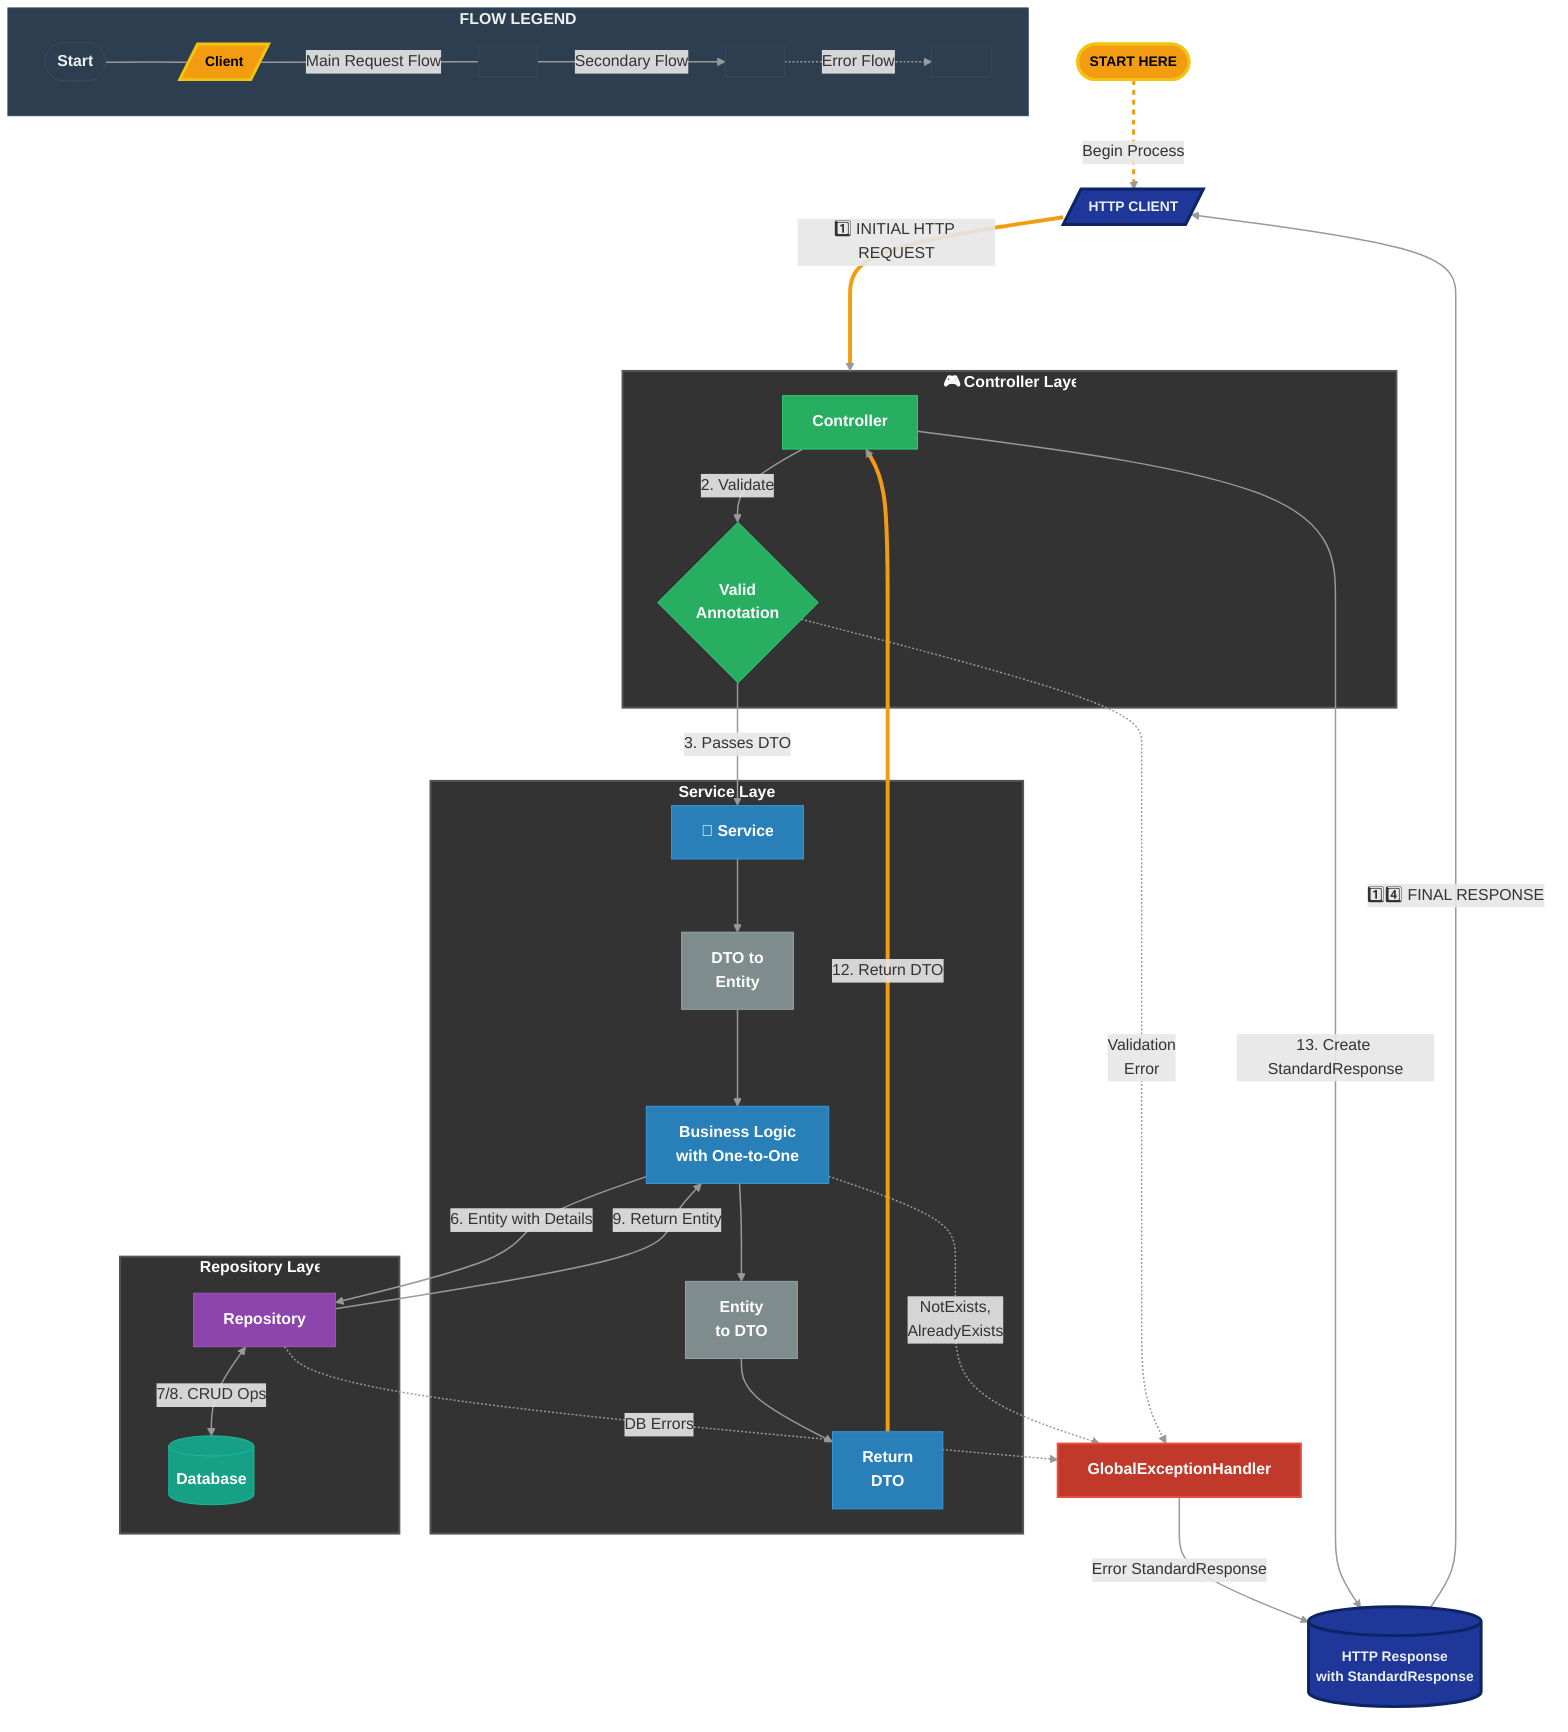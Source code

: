 flowchart TB
%% Enhanced with clear starting point and new details

%% START MARK and CLIENT with distinctive styling
    Start([" START HERE"]) -.->|Begin Process| Client
    Client[/" HTTP CLIENT"/]

%% Bold, thick arrow from client to controller to emphasize the starting flow
    Client ===>|"1️⃣ INITIAL HTTP REQUEST"| ControllerLayer

%% Layer definitions with better spacing and organization
    subgraph ControllerLayer["🎮 Controller Layer"]
        direction LR
        Controller[" Controller"] -->|2. Validate| RequestValidation{" Valid\nAnnotation"}
    end

    subgraph ServiceLayer[" Service Layer"]
        direction LR
        Service["🔧 Service"] --> Mapper1[" DTO to\nEntity"]
        Mapper1 --> ServiceLogic[" Business Logic\nwith One-to-One"]
        ServiceLogic --> Mapper2[" Entity\nto DTO"]
        Mapper2 --> ServiceReturn[" Return\nDTO"]
    end

    subgraph RepositoryLayer[" Repository Layer"]
        direction LR
        Repository[" Repository"] <--> |7/8. CRUD Ops| Database[(" Database")]
    end

%% Central exception handler with prominent styling
    ExceptionHandler[" GlobalExceptionHandler"] -->|Error StandardResponse| Response

%% Main flow connections between layers with thicker lines
    RequestValidation ==>|3. Passes DTO| Service
    RequestValidation -.->|" Validation\nError"| ExceptionHandler
    ServiceLogic ==>|6. Entity with Details| Repository
    ServiceLogic -.->|" NotExists,\nAlreadyExists"| ExceptionHandler
    Repository -.->|" DB Errors"| ExceptionHandler

%% Return path with different styling
    ServiceReturn ==>|12. Return DTO| Controller
    Repository ==>|9. Return Entity| ServiceLogic

%% Final response path
    Controller ==>|13. Create StandardResponse| Response[(" HTTP Response\nwith StandardResponse")]
    Response ===>|"1️⃣4️⃣ FINAL RESPONSE"| Client

%% Legend to clarify flow
subgraph Legend[" FLOW LEGEND"]
direction LR
Start1(["Start"]) --- Client1[/"Client"/]
Client1 ===|"Main Request Flow"| Step1[" "]
Step1 -->|"Secondary Flow"| Step2[" "]
Step2 -.->|"Error Flow"| End1[" "]
end

%% Improved styling
classDef default fill:#333,stroke:#666,stroke-width:1px,color:#fff,font-weight:bold
classDef client fill:#1e3799,stroke:#0c2461,stroke-width:3px,color:#ecf0f1,font-weight:bold,font-size:14px
classDef controller fill:#27ae60,stroke:#2ecc71,stroke-width:1px,color:#fff,font-weight:bold
classDef service fill:#2980b9,stroke:#3498db,stroke-width:1px,color:#fff,font-weight:bold
classDef repository fill:#8e44ad,stroke:#9b59b6,stroke-width:1px,color:#fff,font-weight:bold
classDef database fill:#16a085,stroke:#1abc9c,stroke-width:1px,color:#fff,font-weight:bold
classDef error fill:#c0392b,stroke:#e74c3c,stroke-width:2px,color:#fff,font-weight:bold
classDef mapper fill:#7f8c8d,stroke:#95a5a6,stroke-width:1px,color:#fff,font-weight:bold
classDef start fill:#f39c12,stroke:#f1c40f,stroke-width:3px,color:#000,font-weight:bold,font-size:14px
classDef legend fill:#2c3e50,stroke:#34495e,stroke-width:1px,color:#ecf0f1,font-weight:bold

%% Apply styles
class Client,Response client
class Controller controller
class Service,ServiceLogic,ServiceReturn service
class Repository repository
class Database database
class Mapper1,Mapper2 mapper
class RequestValidation controller
class ExceptionHandler error
class Start,Client1 start
class Legend,Start1,Step1,Step2,End1 legend

%% Layer styling
style ControllerLayer fill:#333333,stroke:#555555,stroke-width:2px,color:#FFFFFF,font-weight:bold
style ServiceLayer fill:#333333,stroke:#555555,stroke-width:2px,color:#FFFFFF,font-weight:bold
style RepositoryLayer fill:#333333,stroke:#555555,stroke-width:2px,color:#FFFFFF,font-weight:bold

%% Link styling for emphasis
linkStyle default stroke-width:1.5px,fill:none,stroke:#999
linkStyle 0 stroke-width:3px,fill:none,stroke:#f39c12,stroke-dasharray: 5 5
linkStyle 1 stroke-width:4px,fill:none,stroke:#f39c12
linkStyle 14 stroke-width:4px,fill:none,stroke:#f39c12